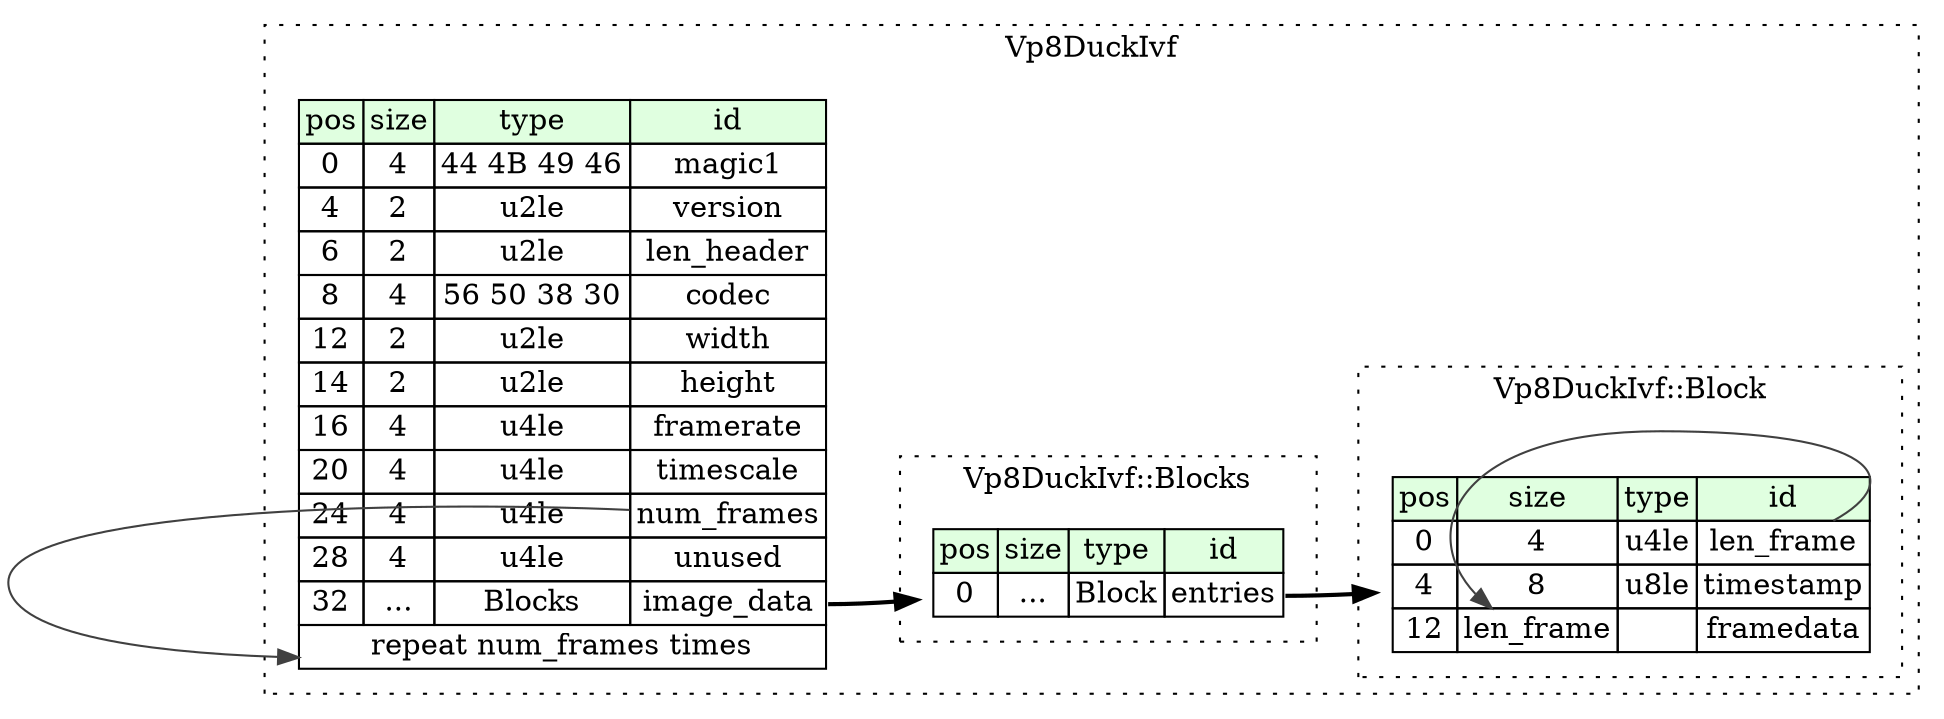 digraph {
	rankdir=LR;
	node [shape=plaintext];
	subgraph cluster__vp8_duck_ivf {
		label="Vp8DuckIvf";
		graph[style=dotted];

		vp8_duck_ivf__seq [label=<<TABLE BORDER="0" CELLBORDER="1" CELLSPACING="0">
			<TR><TD BGCOLOR="#E0FFE0">pos</TD><TD BGCOLOR="#E0FFE0">size</TD><TD BGCOLOR="#E0FFE0">type</TD><TD BGCOLOR="#E0FFE0">id</TD></TR>
			<TR><TD PORT="magic1_pos">0</TD><TD PORT="magic1_size">4</TD><TD>44 4B 49 46</TD><TD PORT="magic1_type">magic1</TD></TR>
			<TR><TD PORT="version_pos">4</TD><TD PORT="version_size">2</TD><TD>u2le</TD><TD PORT="version_type">version</TD></TR>
			<TR><TD PORT="len_header_pos">6</TD><TD PORT="len_header_size">2</TD><TD>u2le</TD><TD PORT="len_header_type">len_header</TD></TR>
			<TR><TD PORT="codec_pos">8</TD><TD PORT="codec_size">4</TD><TD>56 50 38 30</TD><TD PORT="codec_type">codec</TD></TR>
			<TR><TD PORT="width_pos">12</TD><TD PORT="width_size">2</TD><TD>u2le</TD><TD PORT="width_type">width</TD></TR>
			<TR><TD PORT="height_pos">14</TD><TD PORT="height_size">2</TD><TD>u2le</TD><TD PORT="height_type">height</TD></TR>
			<TR><TD PORT="framerate_pos">16</TD><TD PORT="framerate_size">4</TD><TD>u4le</TD><TD PORT="framerate_type">framerate</TD></TR>
			<TR><TD PORT="timescale_pos">20</TD><TD PORT="timescale_size">4</TD><TD>u4le</TD><TD PORT="timescale_type">timescale</TD></TR>
			<TR><TD PORT="num_frames_pos">24</TD><TD PORT="num_frames_size">4</TD><TD>u4le</TD><TD PORT="num_frames_type">num_frames</TD></TR>
			<TR><TD PORT="unused_pos">28</TD><TD PORT="unused_size">4</TD><TD>u4le</TD><TD PORT="unused_type">unused</TD></TR>
			<TR><TD PORT="image_data_pos">32</TD><TD PORT="image_data_size">...</TD><TD>Blocks</TD><TD PORT="image_data_type">image_data</TD></TR>
			<TR><TD COLSPAN="4" PORT="image_data__repeat">repeat num_frames times</TD></TR>
		</TABLE>>];
		subgraph cluster__block {
			label="Vp8DuckIvf::Block";
			graph[style=dotted];

			block__seq [label=<<TABLE BORDER="0" CELLBORDER="1" CELLSPACING="0">
				<TR><TD BGCOLOR="#E0FFE0">pos</TD><TD BGCOLOR="#E0FFE0">size</TD><TD BGCOLOR="#E0FFE0">type</TD><TD BGCOLOR="#E0FFE0">id</TD></TR>
				<TR><TD PORT="len_frame_pos">0</TD><TD PORT="len_frame_size">4</TD><TD>u4le</TD><TD PORT="len_frame_type">len_frame</TD></TR>
				<TR><TD PORT="timestamp_pos">4</TD><TD PORT="timestamp_size">8</TD><TD>u8le</TD><TD PORT="timestamp_type">timestamp</TD></TR>
				<TR><TD PORT="framedata_pos">12</TD><TD PORT="framedata_size">len_frame</TD><TD></TD><TD PORT="framedata_type">framedata</TD></TR>
			</TABLE>>];
		}
		subgraph cluster__blocks {
			label="Vp8DuckIvf::Blocks";
			graph[style=dotted];

			blocks__seq [label=<<TABLE BORDER="0" CELLBORDER="1" CELLSPACING="0">
				<TR><TD BGCOLOR="#E0FFE0">pos</TD><TD BGCOLOR="#E0FFE0">size</TD><TD BGCOLOR="#E0FFE0">type</TD><TD BGCOLOR="#E0FFE0">id</TD></TR>
				<TR><TD PORT="entries_pos">0</TD><TD PORT="entries_size">...</TD><TD>Block</TD><TD PORT="entries_type">entries</TD></TR>
			</TABLE>>];
		}
	}
	vp8_duck_ivf__seq:image_data_type -> blocks__seq [style=bold];
	vp8_duck_ivf__seq:num_frames_type -> vp8_duck_ivf__seq:image_data__repeat [color="#404040"];
	block__seq:len_frame_type -> block__seq:framedata_size [color="#404040"];
	blocks__seq:entries_type -> block__seq [style=bold];
}
